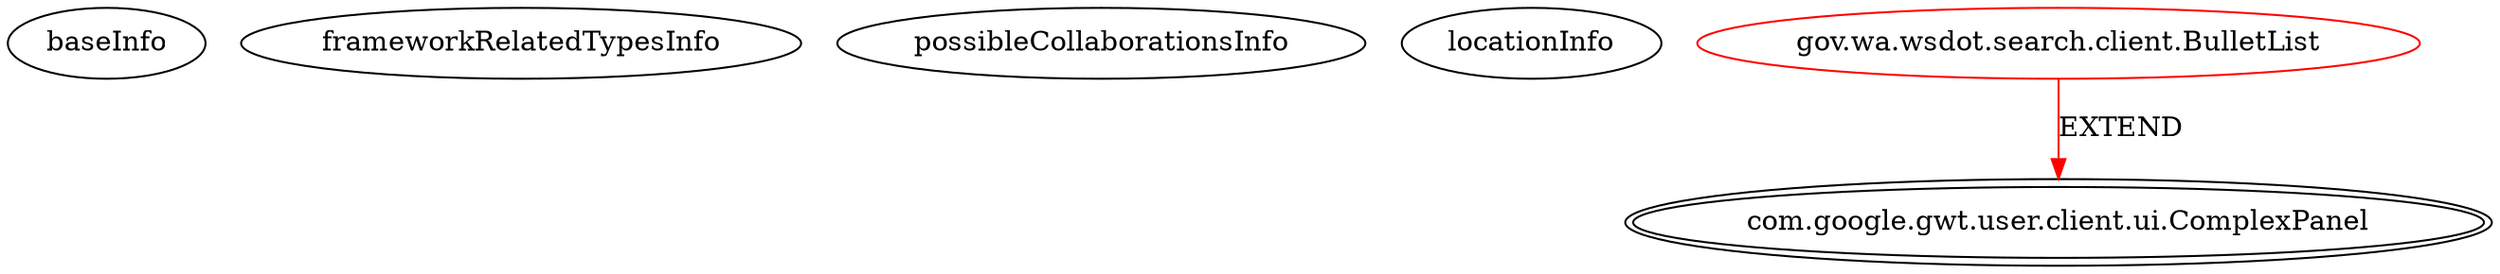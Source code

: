 digraph {
baseInfo[graphId=440,category="extension_graph",isAnonymous=false,possibleRelation=false]
frameworkRelatedTypesInfo[0="com.google.gwt.user.client.ui.ComplexPanel"]
possibleCollaborationsInfo[]
locationInfo[projectName="WSDOT-WSDOT-Search-GWT",filePath="/WSDOT-WSDOT-Search-GWT/WSDOT-Search-GWT-master/src/gov/wa/wsdot/search/client/BulletList.java",contextSignature="BulletList",graphId="440"]
0[label="gov.wa.wsdot.search.client.BulletList",vertexType="ROOT_CLIENT_CLASS_DECLARATION",isFrameworkType=false,color=red]
1[label="com.google.gwt.user.client.ui.ComplexPanel",vertexType="FRAMEWORK_CLASS_TYPE",isFrameworkType=true,peripheries=2]
0->1[label="EXTEND",color=red]
}
